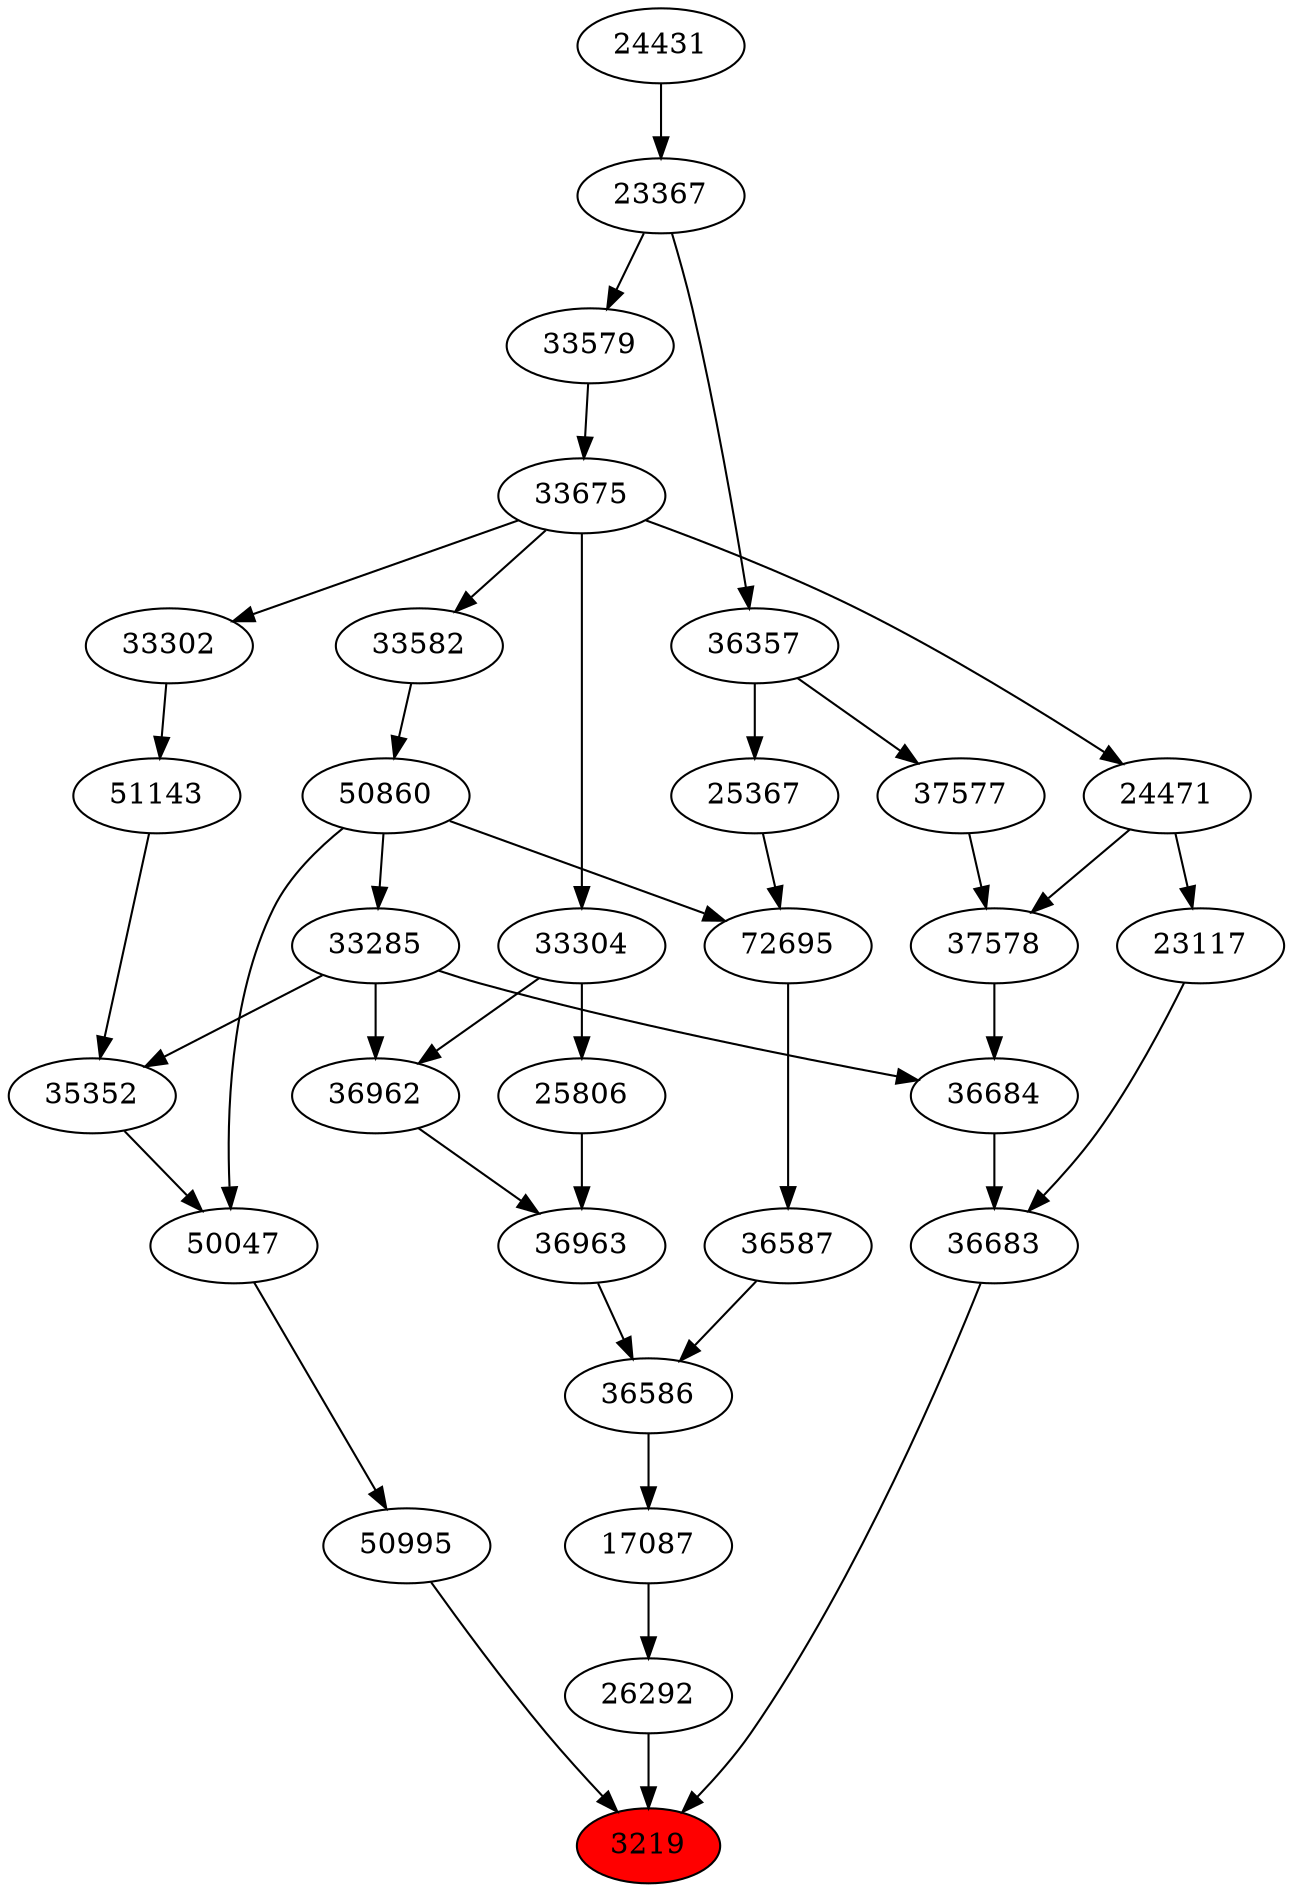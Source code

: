 strict digraph{ 
3219 [label="3219" fillcolor=red style=filled]
26292 -> 3219
50995 -> 3219
36683 -> 3219
26292 [label="26292"]
17087 -> 26292
50995 [label="50995"]
50047 -> 50995
36683 [label="36683"]
36684 -> 36683
23117 -> 36683
17087 [label="17087"]
36586 -> 17087
50047 [label="50047"]
35352 -> 50047
50860 -> 50047
36684 [label="36684"]
33285 -> 36684
37578 -> 36684
23117 [label="23117"]
24471 -> 23117
36586 [label="36586"]
36587 -> 36586
36963 -> 36586
35352 [label="35352"]
33285 -> 35352
51143 -> 35352
50860 [label="50860"]
33582 -> 50860
33285 [label="33285"]
50860 -> 33285
37578 [label="37578"]
24471 -> 37578
37577 -> 37578
24471 [label="24471"]
33675 -> 24471
36587 [label="36587"]
72695 -> 36587
36963 [label="36963"]
36962 -> 36963
25806 -> 36963
51143 [label="51143"]
33302 -> 51143
33582 [label="33582"]
33675 -> 33582
37577 [label="37577"]
36357 -> 37577
33675 [label="33675"]
33579 -> 33675
72695 [label="72695"]
50860 -> 72695
25367 -> 72695
36962 [label="36962"]
33285 -> 36962
33304 -> 36962
25806 [label="25806"]
33304 -> 25806
33302 [label="33302"]
33675 -> 33302
36357 [label="36357"]
23367 -> 36357
33579 [label="33579"]
23367 -> 33579
25367 [label="25367"]
36357 -> 25367
33304 [label="33304"]
33675 -> 33304
23367 [label="23367"]
24431 -> 23367
24431 [label="24431"]
}